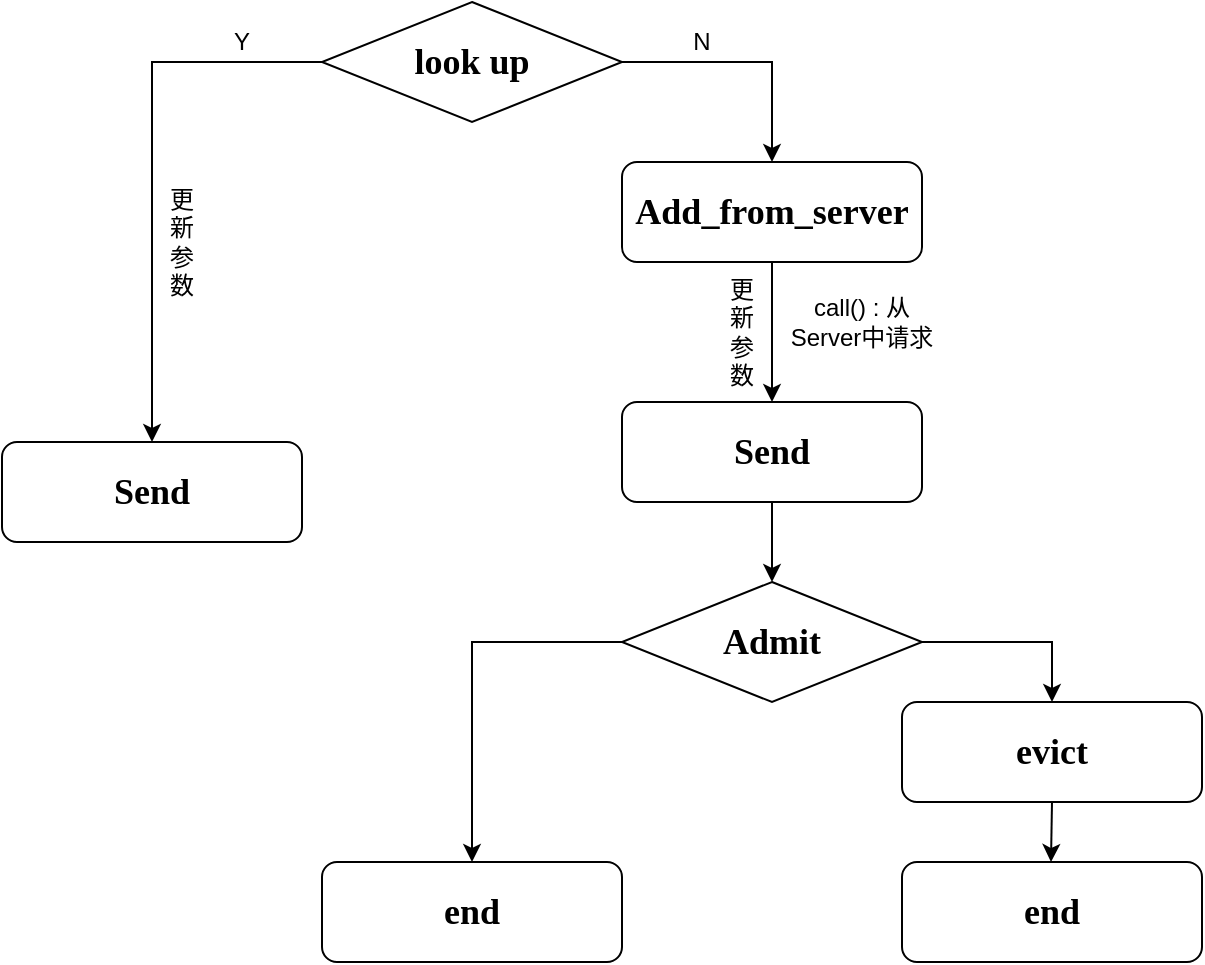 <mxfile version="14.4.9" type="device"><diagram id="go9yO8X-PDH-2YDVo7yc" name="Page-1"><mxGraphModel dx="1038" dy="580" grid="1" gridSize="10" guides="1" tooltips="1" connect="1" arrows="1" fold="1" page="1" pageScale="1" pageWidth="2339" pageHeight="3300" math="0" shadow="0"><root><mxCell id="0"/><mxCell id="1" parent="0"/><mxCell id="NdOBWU-AcNuR-LLgGxmW-5" style="edgeStyle=orthogonalEdgeStyle;rounded=0;orthogonalLoop=1;jettySize=auto;html=1;exitX=1;exitY=0.5;exitDx=0;exitDy=0;entryX=0.5;entryY=0;entryDx=0;entryDy=0;" edge="1" parent="1" source="NdOBWU-AcNuR-LLgGxmW-2" target="NdOBWU-AcNuR-LLgGxmW-3"><mxGeometry relative="1" as="geometry"/></mxCell><mxCell id="NdOBWU-AcNuR-LLgGxmW-6" style="edgeStyle=orthogonalEdgeStyle;rounded=0;orthogonalLoop=1;jettySize=auto;html=1;exitX=0;exitY=0.5;exitDx=0;exitDy=0;" edge="1" parent="1" source="NdOBWU-AcNuR-LLgGxmW-2" target="NdOBWU-AcNuR-LLgGxmW-4"><mxGeometry relative="1" as="geometry"/></mxCell><mxCell id="NdOBWU-AcNuR-LLgGxmW-2" value="&lt;h2&gt;&lt;font face=&quot;Garamond&quot;&gt;look up&lt;/font&gt;&lt;/h2&gt;" style="rhombus;whiteSpace=wrap;html=1;" vertex="1" parent="1"><mxGeometry x="420" y="140" width="150" height="60" as="geometry"/></mxCell><mxCell id="NdOBWU-AcNuR-LLgGxmW-15" value="" style="edgeStyle=orthogonalEdgeStyle;rounded=0;orthogonalLoop=1;jettySize=auto;html=1;" edge="1" parent="1" source="NdOBWU-AcNuR-LLgGxmW-3" target="NdOBWU-AcNuR-LLgGxmW-14"><mxGeometry relative="1" as="geometry"/></mxCell><mxCell id="NdOBWU-AcNuR-LLgGxmW-3" value="&lt;h2&gt;&lt;font face=&quot;Garamond&quot;&gt;Add_from_server&lt;/font&gt;&lt;/h2&gt;" style="rounded=1;whiteSpace=wrap;html=1;" vertex="1" parent="1"><mxGeometry x="570" y="220" width="150" height="50" as="geometry"/></mxCell><mxCell id="NdOBWU-AcNuR-LLgGxmW-4" value="&lt;h2&gt;&lt;font face=&quot;Garamond&quot;&gt;Send&lt;/font&gt;&lt;/h2&gt;" style="rounded=1;whiteSpace=wrap;html=1;" vertex="1" parent="1"><mxGeometry x="260" y="360" width="150" height="50" as="geometry"/></mxCell><mxCell id="NdOBWU-AcNuR-LLgGxmW-7" value="Y" style="text;html=1;strokeColor=none;fillColor=none;align=center;verticalAlign=middle;whiteSpace=wrap;rounded=0;" vertex="1" parent="1"><mxGeometry x="360" y="150" width="40" height="20" as="geometry"/></mxCell><mxCell id="NdOBWU-AcNuR-LLgGxmW-8" value="N" style="text;html=1;strokeColor=none;fillColor=none;align=center;verticalAlign=middle;whiteSpace=wrap;rounded=0;" vertex="1" parent="1"><mxGeometry x="590" y="150" width="40" height="20" as="geometry"/></mxCell><mxCell id="NdOBWU-AcNuR-LLgGxmW-10" value="更新参数" style="text;html=1;strokeColor=none;fillColor=none;align=center;verticalAlign=middle;whiteSpace=wrap;rounded=0;" vertex="1" parent="1"><mxGeometry x="340" y="210" width="20" height="100" as="geometry"/></mxCell><mxCell id="NdOBWU-AcNuR-LLgGxmW-13" value="更新参数" style="text;html=1;strokeColor=none;fillColor=none;align=center;verticalAlign=middle;whiteSpace=wrap;rounded=0;" vertex="1" parent="1"><mxGeometry x="620" y="250" width="20" height="110" as="geometry"/></mxCell><mxCell id="NdOBWU-AcNuR-LLgGxmW-18" value="" style="edgeStyle=orthogonalEdgeStyle;rounded=0;orthogonalLoop=1;jettySize=auto;html=1;" edge="1" parent="1" source="NdOBWU-AcNuR-LLgGxmW-14"><mxGeometry relative="1" as="geometry"><mxPoint x="645" y="430" as="targetPoint"/></mxGeometry></mxCell><mxCell id="NdOBWU-AcNuR-LLgGxmW-14" value="&lt;h2&gt;&lt;font face=&quot;Garamond&quot;&gt;Send&lt;/font&gt;&lt;/h2&gt;" style="rounded=1;whiteSpace=wrap;html=1;" vertex="1" parent="1"><mxGeometry x="570" y="340" width="150" height="50" as="geometry"/></mxCell><mxCell id="NdOBWU-AcNuR-LLgGxmW-24" style="edgeStyle=orthogonalEdgeStyle;rounded=0;orthogonalLoop=1;jettySize=auto;html=1;exitX=0;exitY=0.5;exitDx=0;exitDy=0;entryX=0.5;entryY=0;entryDx=0;entryDy=0;" edge="1" parent="1" source="NdOBWU-AcNuR-LLgGxmW-20" target="NdOBWU-AcNuR-LLgGxmW-22"><mxGeometry relative="1" as="geometry"/></mxCell><mxCell id="NdOBWU-AcNuR-LLgGxmW-36" style="edgeStyle=orthogonalEdgeStyle;rounded=0;orthogonalLoop=1;jettySize=auto;html=1;exitX=1;exitY=0.5;exitDx=0;exitDy=0;entryX=0.5;entryY=0;entryDx=0;entryDy=0;startArrow=none;startFill=0;endArrow=classic;endFill=1;" edge="1" parent="1" source="NdOBWU-AcNuR-LLgGxmW-20" target="NdOBWU-AcNuR-LLgGxmW-34"><mxGeometry relative="1" as="geometry"/></mxCell><mxCell id="NdOBWU-AcNuR-LLgGxmW-20" value="&lt;h2&gt;&lt;font face=&quot;Garamond&quot;&gt;Admit&lt;/font&gt;&lt;/h2&gt;" style="rhombus;whiteSpace=wrap;html=1;" vertex="1" parent="1"><mxGeometry x="570" y="430" width="150" height="60" as="geometry"/></mxCell><mxCell id="NdOBWU-AcNuR-LLgGxmW-22" value="&lt;h2&gt;&lt;font face=&quot;Garamond&quot;&gt;end&lt;/font&gt;&lt;/h2&gt;" style="rounded=1;whiteSpace=wrap;html=1;" vertex="1" parent="1"><mxGeometry x="420" y="570" width="150" height="50" as="geometry"/></mxCell><mxCell id="NdOBWU-AcNuR-LLgGxmW-32" value="&lt;h2&gt;&lt;font face=&quot;Garamond&quot;&gt;end&lt;/font&gt;&lt;/h2&gt;" style="rounded=1;whiteSpace=wrap;html=1;" vertex="1" parent="1"><mxGeometry x="710" y="570" width="150" height="50" as="geometry"/></mxCell><mxCell id="NdOBWU-AcNuR-LLgGxmW-33" style="edgeStyle=orthogonalEdgeStyle;rounded=0;orthogonalLoop=1;jettySize=auto;html=1;endArrow=none;endFill=0;startArrow=classic;startFill=1;entryX=0.5;entryY=1;entryDx=0;entryDy=0;" edge="1" parent="1" target="NdOBWU-AcNuR-LLgGxmW-34"><mxGeometry relative="1" as="geometry"><mxPoint x="784.5" y="550" as="targetPoint"/><mxPoint x="784.5" y="570" as="sourcePoint"/></mxGeometry></mxCell><mxCell id="NdOBWU-AcNuR-LLgGxmW-34" value="&lt;h2&gt;&lt;font face=&quot;Garamond&quot;&gt;evict&lt;/font&gt;&lt;/h2&gt;" style="rounded=1;whiteSpace=wrap;html=1;" vertex="1" parent="1"><mxGeometry x="710" y="490" width="150" height="50" as="geometry"/></mxCell><mxCell id="NdOBWU-AcNuR-LLgGxmW-37" value="call() : 从Server中请求" style="text;html=1;strokeColor=none;fillColor=none;align=center;verticalAlign=middle;whiteSpace=wrap;rounded=0;" vertex="1" parent="1"><mxGeometry x="650" y="280" width="80" height="40" as="geometry"/></mxCell></root></mxGraphModel></diagram></mxfile>